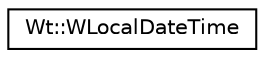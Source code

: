 digraph "Graphical Class Hierarchy"
{
 // LATEX_PDF_SIZE
  edge [fontname="Helvetica",fontsize="10",labelfontname="Helvetica",labelfontsize="10"];
  node [fontname="Helvetica",fontsize="10",shape=record];
  rankdir="LR";
  Node0 [label="Wt::WLocalDateTime",height=0.2,width=0.4,color="black", fillcolor="white", style="filled",URL="$classWt_1_1WLocalDateTime.html",tooltip="A localized calendar date and clock time."];
}
